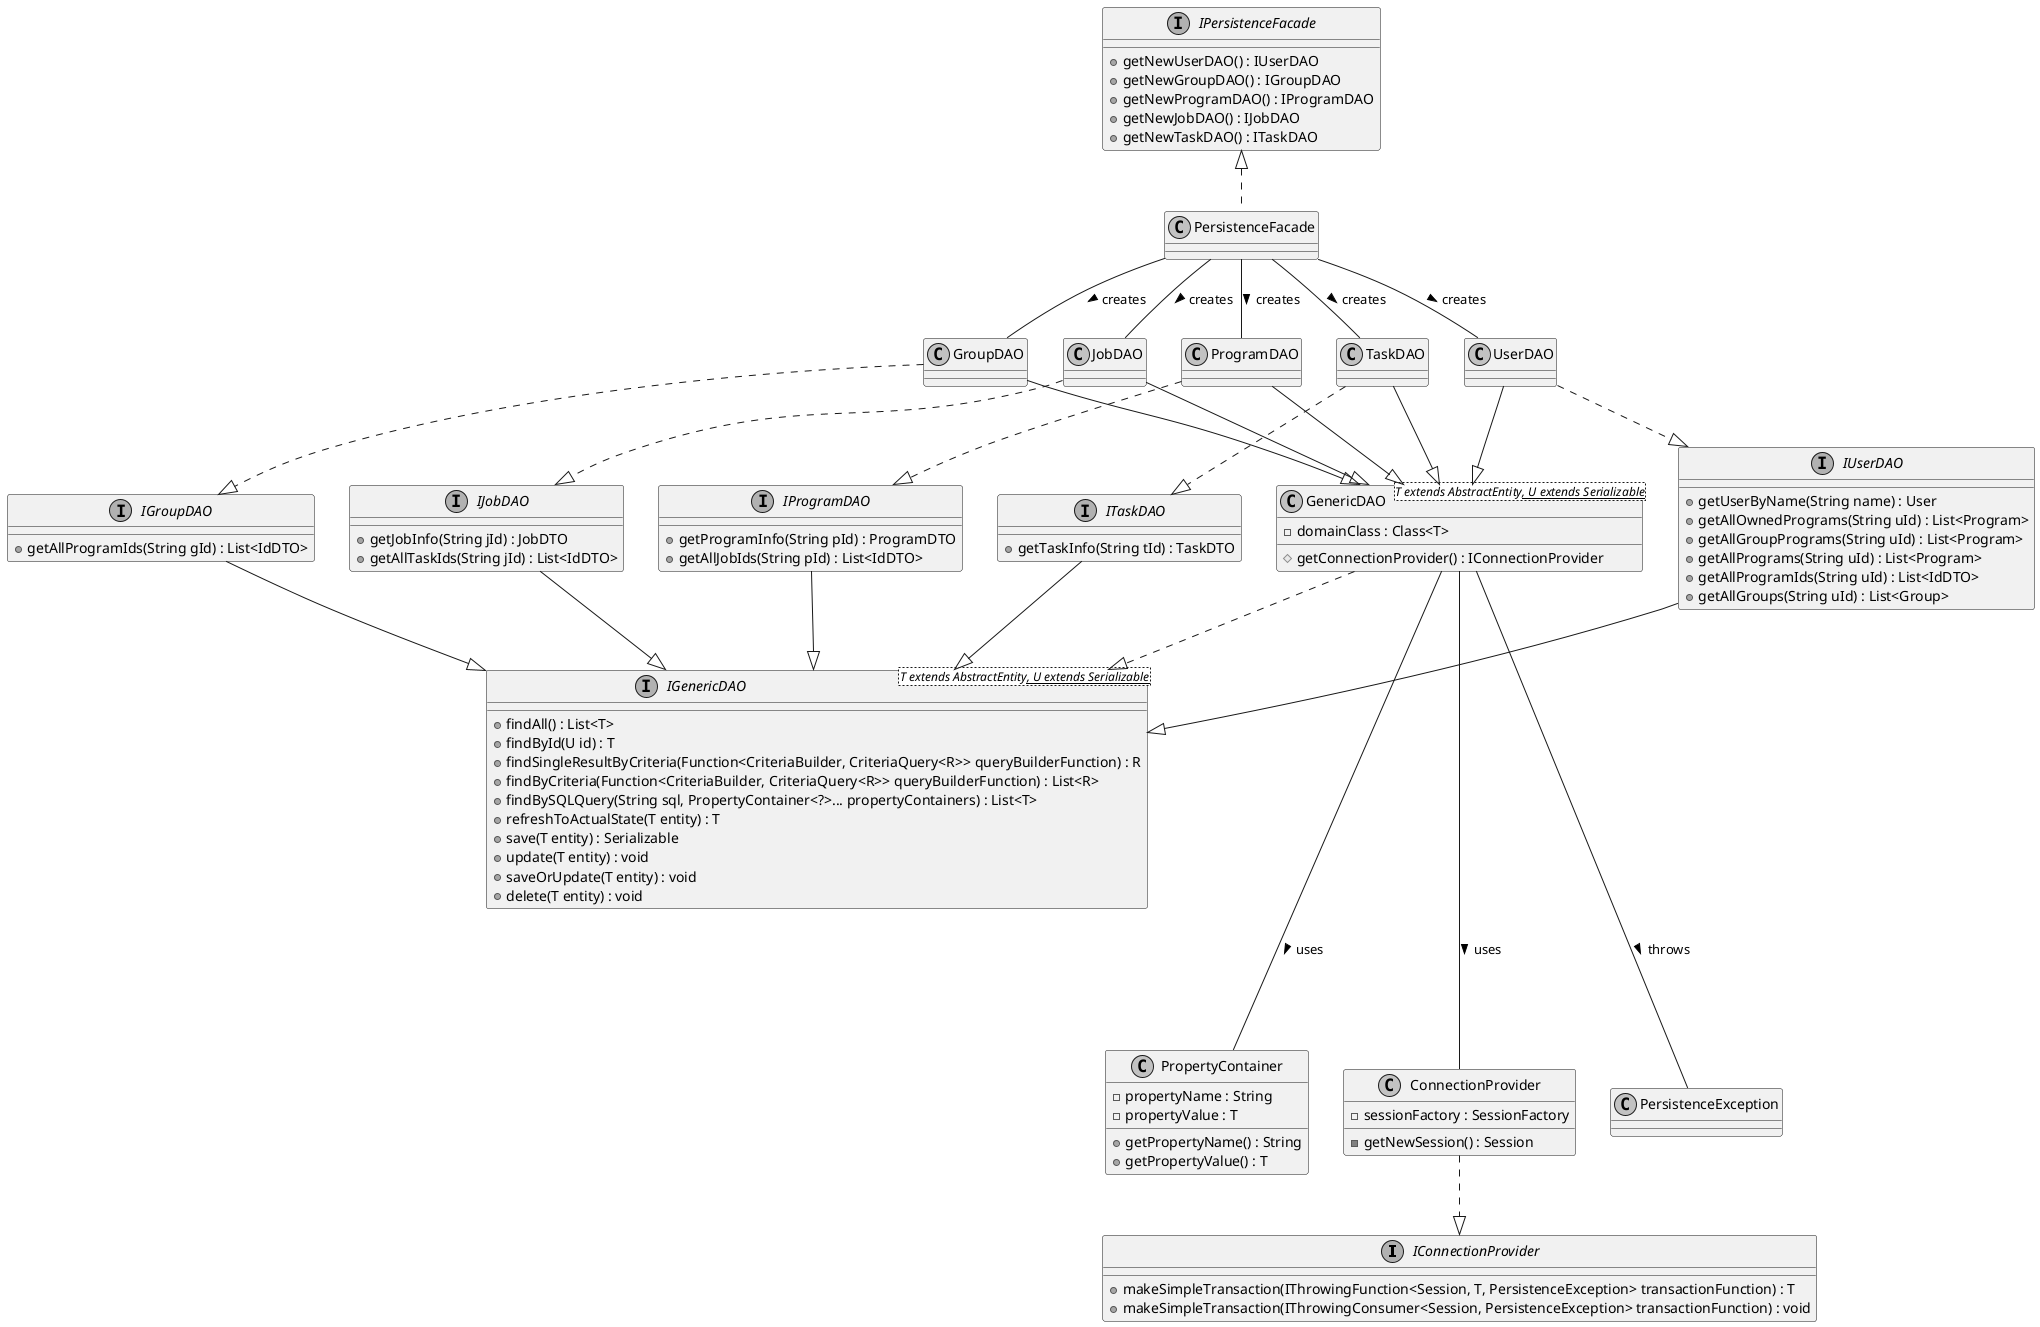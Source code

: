 @startuml

skinparam monochrome true
'skinparam style strictuml
'skinparam handwritten true
'skinparam linetype polyline

interface IConnectionProvider {
    + makeSimpleTransaction(IThrowingFunction<Session, T, PersistenceException> transactionFunction) : T
    + makeSimpleTransaction(IThrowingConsumer<Session, PersistenceException> transactionFunction) : void
}

interface IPersistenceFacade {
    + getNewUserDAO() : IUserDAO
    + getNewGroupDAO() : IGroupDAO
    + getNewProgramDAO() : IProgramDAO
    + getNewJobDAO() : IJobDAO
    + getNewTaskDAO() : ITaskDAO
}

interface IGenericDAO<T extends AbstractEntity<U>, U extends Serializable> {
    + findAll() : List<T>
    + findById(U id) : T
    + findSingleResultByCriteria(Function<CriteriaBuilder, CriteriaQuery<R>> queryBuilderFunction) : R
    + findByCriteria(Function<CriteriaBuilder, CriteriaQuery<R>> queryBuilderFunction) : List<R>
    + findBySQLQuery(String sql, PropertyContainer<?>... propertyContainers) : List<T>
    + refreshToActualState(T entity) : T
    + save(T entity) : Serializable
    + update(T entity) : void
    + saveOrUpdate(T entity) : void
    + delete(T entity) : void
}

interface IGroupDAO {
    + getAllProgramIds(String gId) : List<IdDTO>
}

interface IJobDAO {
    + getJobInfo(String jId) : JobDTO
    + getAllTaskIds(String jId) : List<IdDTO>
}

interface IProgramDAO {
    + getProgramInfo(String pId) : ProgramDTO
    + getAllJobIds(String pId) : List<IdDTO>
}

interface ITaskDAO {
    + getTaskInfo(String tId) : TaskDTO
}

interface IUserDAO {
    + getUserByName(String name) : User
    + getAllOwnedPrograms(String uId) : List<Program>
    + getAllGroupPrograms(String uId) : List<Program>
    + getAllPrograms(String uId) : List<Program>
    + getAllProgramIds(String uId) : List<IdDTO>
    + getAllGroups(String uId) : List<Group>
}

class GenericDAO<T extends AbstractEntity<U>, U extends Serializable> {
    - domainClass : Class<T>
    # getConnectionProvider() : IConnectionProvider
}

class GroupDAO {
}

class JobDAO {
}

class ProgramDAO {
}

class TaskDAO {
}

class UserDAO {
}

class ConnectionProvider {
    - sessionFactory : SessionFactory
    - getNewSession() : Session
}

class PersistenceFacade {
}

class PersistenceException {
}

class PropertyContainer {
    - propertyName : String
    - propertyValue : T
    + getPropertyName() : String
    + getPropertyValue() : T
}

IGroupDAO --|> IGenericDAO
IJobDAO --|> IGenericDAO
IProgramDAO --|> IGenericDAO
ITaskDAO --|> IGenericDAO
IUserDAO --|> IGenericDAO

GenericDAO ..|> IGenericDAO
GenericDAO ---- ConnectionProvider : uses >
GenericDAO ---- PropertyContainer : uses >
GenericDAO ---- PersistenceException : throws >

GroupDAO ..|> IGroupDAO
GroupDAO --|> GenericDAO

JobDAO ..|> IJobDAO
JobDAO --|> GenericDAO

ProgramDAO ..|> IProgramDAO
ProgramDAO --|> GenericDAO

TaskDAO ..|> ITaskDAO
TaskDAO --|> GenericDAO

UserDAO ..|> IUserDAO
UserDAO --|> GenericDAO

PersistenceFacade .u.|> IPersistenceFacade
PersistenceFacade -- GroupDAO : creates >
PersistenceFacade -- JobDAO : creates >
PersistenceFacade -- ProgramDAO : creates >
PersistenceFacade -- TaskDAO : creates >
PersistenceFacade -- UserDAO : creates >

ConnectionProvider ..|> IConnectionProvider

@enduml